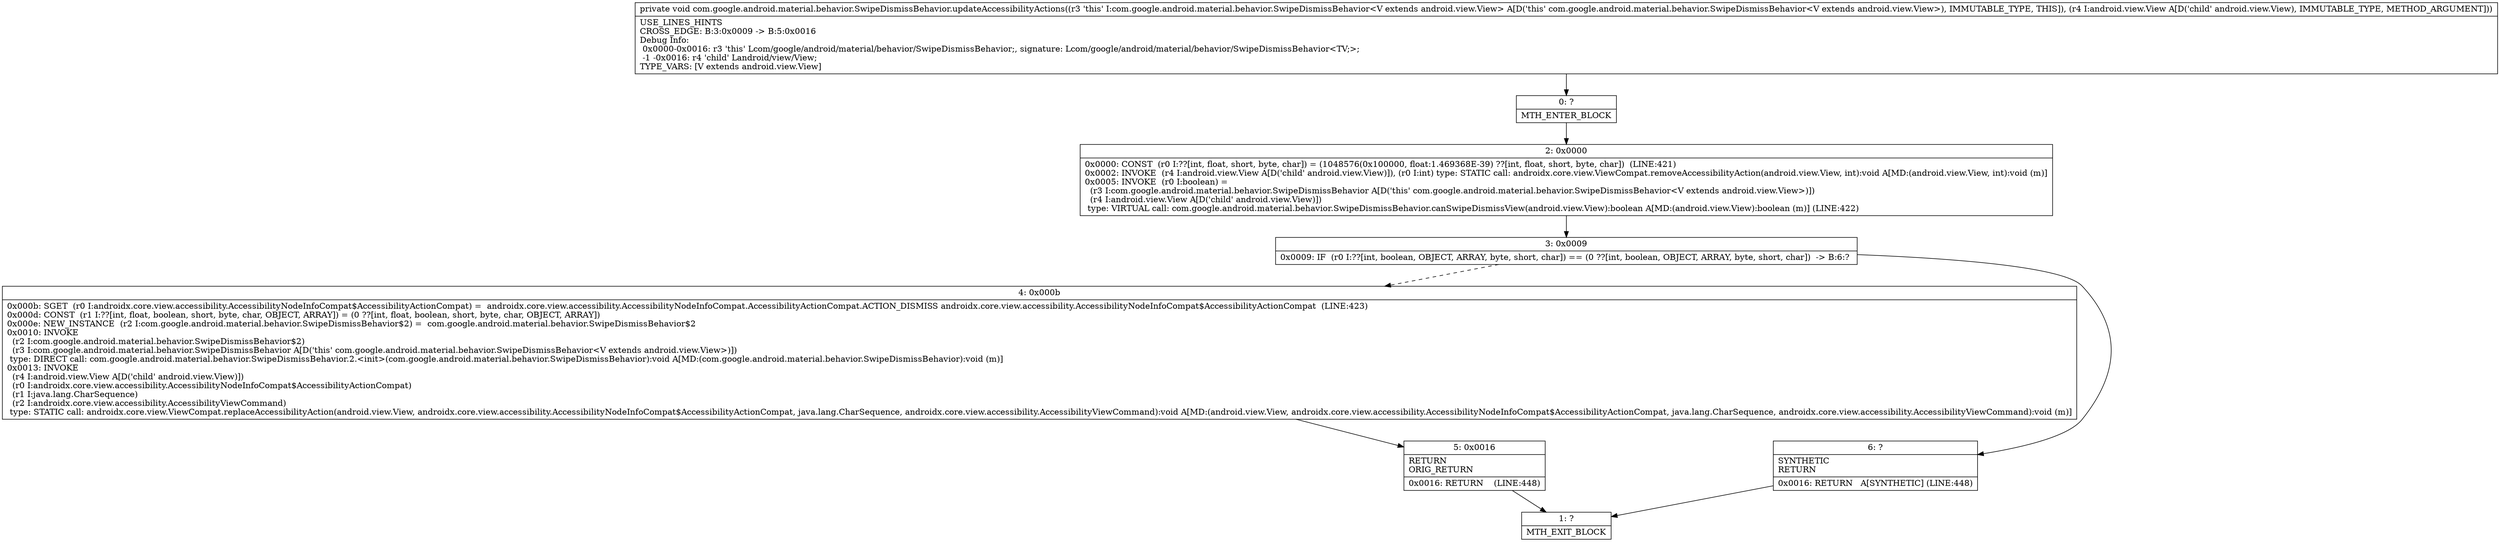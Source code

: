 digraph "CFG forcom.google.android.material.behavior.SwipeDismissBehavior.updateAccessibilityActions(Landroid\/view\/View;)V" {
Node_0 [shape=record,label="{0\:\ ?|MTH_ENTER_BLOCK\l}"];
Node_2 [shape=record,label="{2\:\ 0x0000|0x0000: CONST  (r0 I:??[int, float, short, byte, char]) = (1048576(0x100000, float:1.469368E\-39) ??[int, float, short, byte, char])  (LINE:421)\l0x0002: INVOKE  (r4 I:android.view.View A[D('child' android.view.View)]), (r0 I:int) type: STATIC call: androidx.core.view.ViewCompat.removeAccessibilityAction(android.view.View, int):void A[MD:(android.view.View, int):void (m)]\l0x0005: INVOKE  (r0 I:boolean) = \l  (r3 I:com.google.android.material.behavior.SwipeDismissBehavior A[D('this' com.google.android.material.behavior.SwipeDismissBehavior\<V extends android.view.View\>)])\l  (r4 I:android.view.View A[D('child' android.view.View)])\l type: VIRTUAL call: com.google.android.material.behavior.SwipeDismissBehavior.canSwipeDismissView(android.view.View):boolean A[MD:(android.view.View):boolean (m)] (LINE:422)\l}"];
Node_3 [shape=record,label="{3\:\ 0x0009|0x0009: IF  (r0 I:??[int, boolean, OBJECT, ARRAY, byte, short, char]) == (0 ??[int, boolean, OBJECT, ARRAY, byte, short, char])  \-\> B:6:? \l}"];
Node_4 [shape=record,label="{4\:\ 0x000b|0x000b: SGET  (r0 I:androidx.core.view.accessibility.AccessibilityNodeInfoCompat$AccessibilityActionCompat) =  androidx.core.view.accessibility.AccessibilityNodeInfoCompat.AccessibilityActionCompat.ACTION_DISMISS androidx.core.view.accessibility.AccessibilityNodeInfoCompat$AccessibilityActionCompat  (LINE:423)\l0x000d: CONST  (r1 I:??[int, float, boolean, short, byte, char, OBJECT, ARRAY]) = (0 ??[int, float, boolean, short, byte, char, OBJECT, ARRAY]) \l0x000e: NEW_INSTANCE  (r2 I:com.google.android.material.behavior.SwipeDismissBehavior$2) =  com.google.android.material.behavior.SwipeDismissBehavior$2 \l0x0010: INVOKE  \l  (r2 I:com.google.android.material.behavior.SwipeDismissBehavior$2)\l  (r3 I:com.google.android.material.behavior.SwipeDismissBehavior A[D('this' com.google.android.material.behavior.SwipeDismissBehavior\<V extends android.view.View\>)])\l type: DIRECT call: com.google.android.material.behavior.SwipeDismissBehavior.2.\<init\>(com.google.android.material.behavior.SwipeDismissBehavior):void A[MD:(com.google.android.material.behavior.SwipeDismissBehavior):void (m)]\l0x0013: INVOKE  \l  (r4 I:android.view.View A[D('child' android.view.View)])\l  (r0 I:androidx.core.view.accessibility.AccessibilityNodeInfoCompat$AccessibilityActionCompat)\l  (r1 I:java.lang.CharSequence)\l  (r2 I:androidx.core.view.accessibility.AccessibilityViewCommand)\l type: STATIC call: androidx.core.view.ViewCompat.replaceAccessibilityAction(android.view.View, androidx.core.view.accessibility.AccessibilityNodeInfoCompat$AccessibilityActionCompat, java.lang.CharSequence, androidx.core.view.accessibility.AccessibilityViewCommand):void A[MD:(android.view.View, androidx.core.view.accessibility.AccessibilityNodeInfoCompat$AccessibilityActionCompat, java.lang.CharSequence, androidx.core.view.accessibility.AccessibilityViewCommand):void (m)]\l}"];
Node_5 [shape=record,label="{5\:\ 0x0016|RETURN\lORIG_RETURN\l|0x0016: RETURN    (LINE:448)\l}"];
Node_1 [shape=record,label="{1\:\ ?|MTH_EXIT_BLOCK\l}"];
Node_6 [shape=record,label="{6\:\ ?|SYNTHETIC\lRETURN\l|0x0016: RETURN   A[SYNTHETIC] (LINE:448)\l}"];
MethodNode[shape=record,label="{private void com.google.android.material.behavior.SwipeDismissBehavior.updateAccessibilityActions((r3 'this' I:com.google.android.material.behavior.SwipeDismissBehavior\<V extends android.view.View\> A[D('this' com.google.android.material.behavior.SwipeDismissBehavior\<V extends android.view.View\>), IMMUTABLE_TYPE, THIS]), (r4 I:android.view.View A[D('child' android.view.View), IMMUTABLE_TYPE, METHOD_ARGUMENT]))  | USE_LINES_HINTS\lCROSS_EDGE: B:3:0x0009 \-\> B:5:0x0016\lDebug Info:\l  0x0000\-0x0016: r3 'this' Lcom\/google\/android\/material\/behavior\/SwipeDismissBehavior;, signature: Lcom\/google\/android\/material\/behavior\/SwipeDismissBehavior\<TV;\>;\l  \-1 \-0x0016: r4 'child' Landroid\/view\/View;\lTYPE_VARS: [V extends android.view.View]\l}"];
MethodNode -> Node_0;Node_0 -> Node_2;
Node_2 -> Node_3;
Node_3 -> Node_4[style=dashed];
Node_3 -> Node_6;
Node_4 -> Node_5;
Node_5 -> Node_1;
Node_6 -> Node_1;
}

